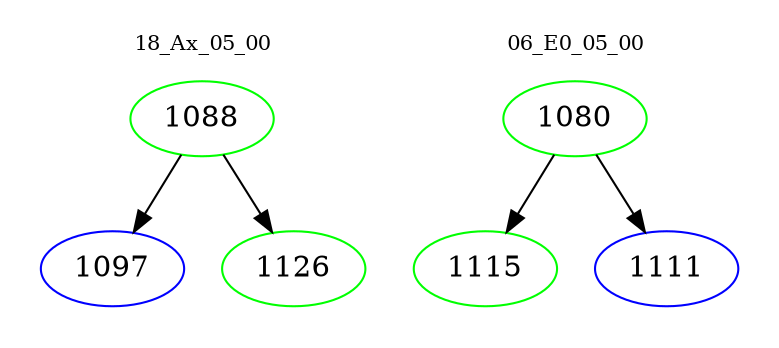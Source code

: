 digraph{
subgraph cluster_0 {
color = white
label = "18_Ax_05_00";
fontsize=10;
T0_1088 [label="1088", color="green"]
T0_1088 -> T0_1097 [color="black"]
T0_1097 [label="1097", color="blue"]
T0_1088 -> T0_1126 [color="black"]
T0_1126 [label="1126", color="green"]
}
subgraph cluster_1 {
color = white
label = "06_E0_05_00";
fontsize=10;
T1_1080 [label="1080", color="green"]
T1_1080 -> T1_1115 [color="black"]
T1_1115 [label="1115", color="green"]
T1_1080 -> T1_1111 [color="black"]
T1_1111 [label="1111", color="blue"]
}
}
